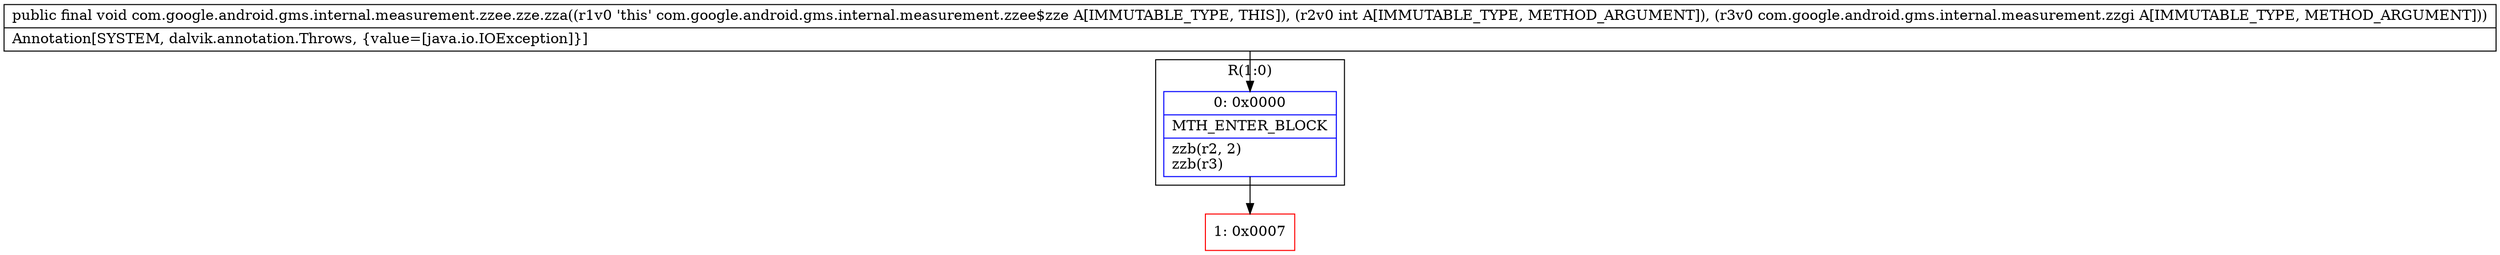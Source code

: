 digraph "CFG forcom.google.android.gms.internal.measurement.zzee.zze.zza(ILcom\/google\/android\/gms\/internal\/measurement\/zzgi;)V" {
subgraph cluster_Region_1796088569 {
label = "R(1:0)";
node [shape=record,color=blue];
Node_0 [shape=record,label="{0\:\ 0x0000|MTH_ENTER_BLOCK\l|zzb(r2, 2)\lzzb(r3)\l}"];
}
Node_1 [shape=record,color=red,label="{1\:\ 0x0007}"];
MethodNode[shape=record,label="{public final void com.google.android.gms.internal.measurement.zzee.zze.zza((r1v0 'this' com.google.android.gms.internal.measurement.zzee$zze A[IMMUTABLE_TYPE, THIS]), (r2v0 int A[IMMUTABLE_TYPE, METHOD_ARGUMENT]), (r3v0 com.google.android.gms.internal.measurement.zzgi A[IMMUTABLE_TYPE, METHOD_ARGUMENT]))  | Annotation[SYSTEM, dalvik.annotation.Throws, \{value=[java.io.IOException]\}]\l}"];
MethodNode -> Node_0;
Node_0 -> Node_1;
}

